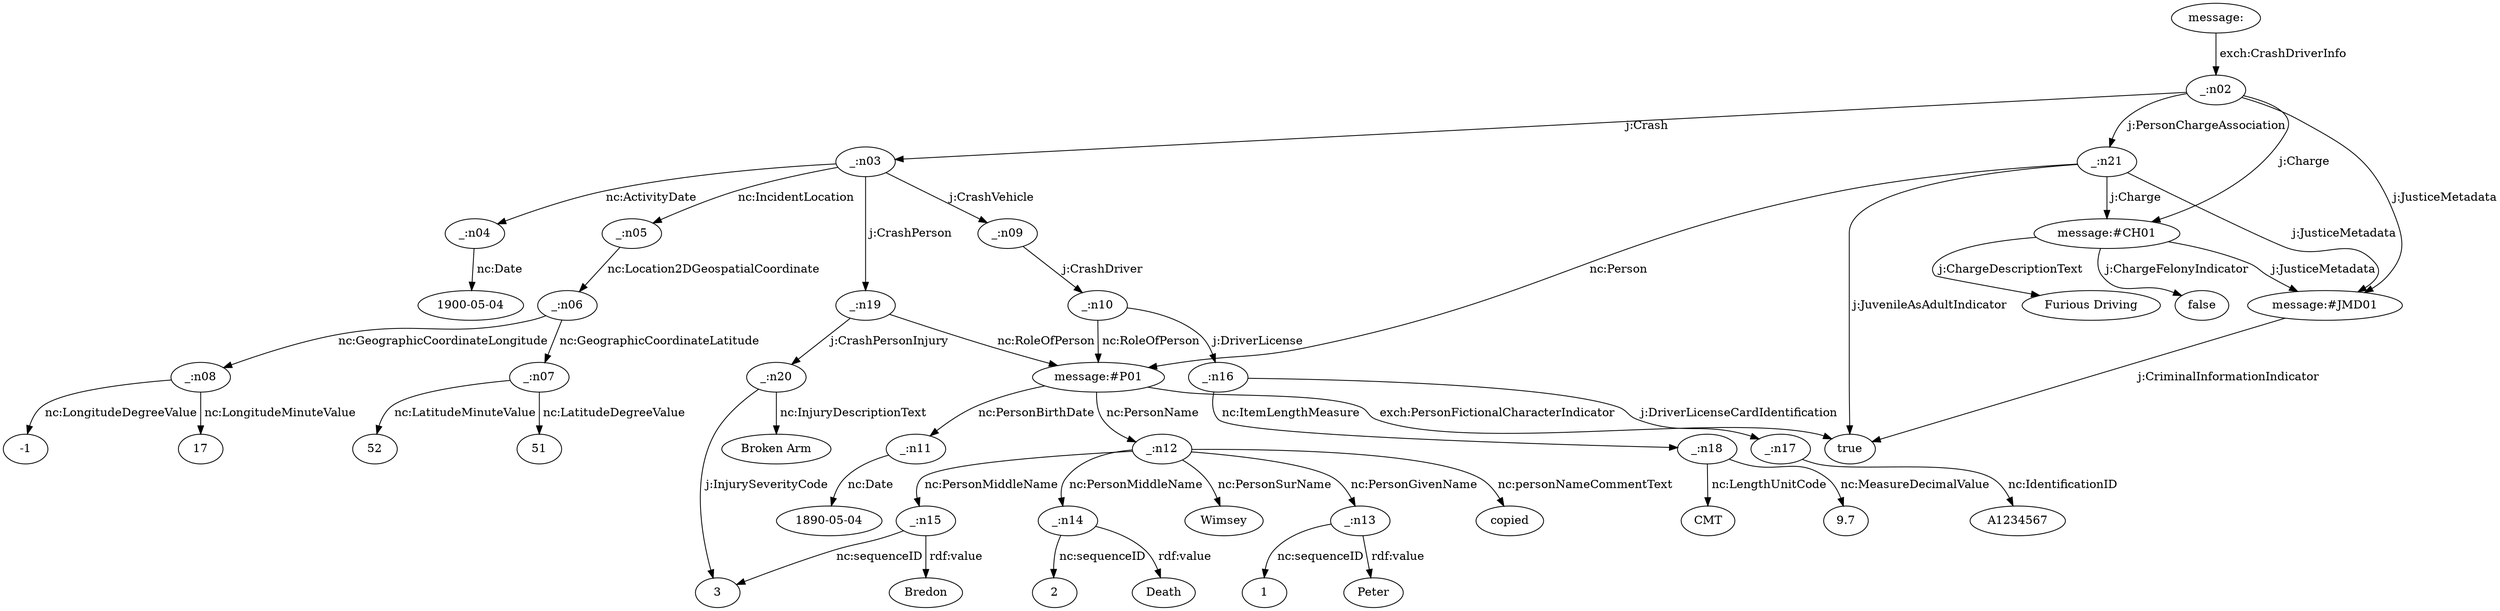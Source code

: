 digraph G {
 "message:" -> "_:n02" [label=" exch:CrashDriverInfo"];
 "_:n02" -> "_:n03" [label=" j:Crash"];
 "_:n02" -> "_:n21" [label=" j:PersonChargeAssociation"];
 "_:n02" -> "message:#CH01" [label=" j:Charge"];
 "_:n02" -> "message:#JMD01" [label=" j:JusticeMetadata"];
 "_:n03" -> "_:n04" [label=" nc:ActivityDate"];
 "_:n03" -> "_:n05" [label=" nc:IncidentLocation"];
 "_:n03" -> "_:n09" [label=" j:CrashVehicle"];
 "_:n03" -> "_:n19" [label=" j:CrashPerson"];
 "_:n04" -> "1900-05-04" [label=" nc:Date"];
 "_:n05" -> "_:n06" [label=" nc:Location2DGeospatialCoordinate"];
 "_:n06" -> "_:n07" [label=" nc:GeographicCoordinateLatitude"];
 "_:n06" -> "_:n08" [label=" nc:GeographicCoordinateLongitude"];
 "_:n07" -> "51" [label=" nc:LatitudeDegreeValue"];
 "_:n07" -> "52" [label=" nc:LatitudeMinuteValue"];
 "_:n08" -> "-1" [label=" nc:LongitudeDegreeValue"];
 "_:n08" -> "17" [label=" nc:LongitudeMinuteValue"];
 "_:n09" -> "_:n10" [label=" j:CrashDriver"];
 "_:n10" -> "message:#P01" [label=" nc:RoleOfPerson"];
 "_:n10" -> "_:n16" [label=" j:DriverLicense"];
 "message:#P01" -> "_:n11" [label=" nc:PersonBirthDate"];
 "message:#P01" -> "_:n12" [label=" nc:PersonName"];
 "message:#P01" -> "true" [label=" exch:PersonFictionalCharacterIndicator"];
 "_:n11" -> "1890-05-04" [label=" nc:Date"];
 "_:n12" -> "copied" [label=" nc:personNameCommentText"];
 "_:n12" -> "_:n13" [label=" nc:PersonGivenName"];
 "_:n12" -> "_:n14" [label=" nc:PersonMiddleName"];
 "_:n12" -> "_:n15" [label=" nc:PersonMiddleName"];
 "_:n12" -> "Wimsey" [label=" nc:PersonSurName"];
 "_:n13" -> "1" [label=" nc:sequenceID"];
 "_:n13" -> "Peter" [label=" rdf:value"];
 "_:n14" -> "2" [label=" nc:sequenceID"];
 "_:n14" -> "Death" [label=" rdf:value"];
 "_:n15" -> "3" [label=" nc:sequenceID"];
 "_:n15" -> "Bredon" [label=" rdf:value"];
 "_:n16" -> "_:n17" [label=" j:DriverLicenseCardIdentification"];
 "_:n16" -> "_:n18" [label=" nc:ItemLengthMeasure"];
 "_:n17" -> "A1234567" [label=" nc:IdentificationID"];
 "_:n18" -> "9.7" [label=" nc:MeasureDecimalValue"];
 "_:n18" -> "CMT" [label=" nc:LengthUnitCode"];
 "_:n19" -> "message:#P01" [label=" nc:RoleOfPerson"];
 "_:n19" -> "_:n20" [label=" j:CrashPersonInjury"];
 "_:n20" -> "Broken Arm" [label=" nc:InjuryDescriptionText"];
 "_:n20" -> "3" [label=" j:InjurySeverityCode"];
 "_:n21" -> "message:#P01" [label=" nc:Person"];
 "_:n21" -> "message:#CH01" [label=" j:Charge"];
 "_:n21" -> "true" [label=" j:JuvenileAsAdultIndicator"];
 "_:n21" -> "message:#JMD01" [label=" j:JusticeMetadata"];
 "message:#CH01" -> "Furious Driving" [label=" j:ChargeDescriptionText"];
 "message:#CH01" -> "false" [label=" j:ChargeFelonyIndicator"];
 "message:#CH01" -> "message:#JMD01" [label=" j:JusticeMetadata"];
 "message:#JMD01" -> "true" [label=" j:CriminalInformationIndicator"];
}
